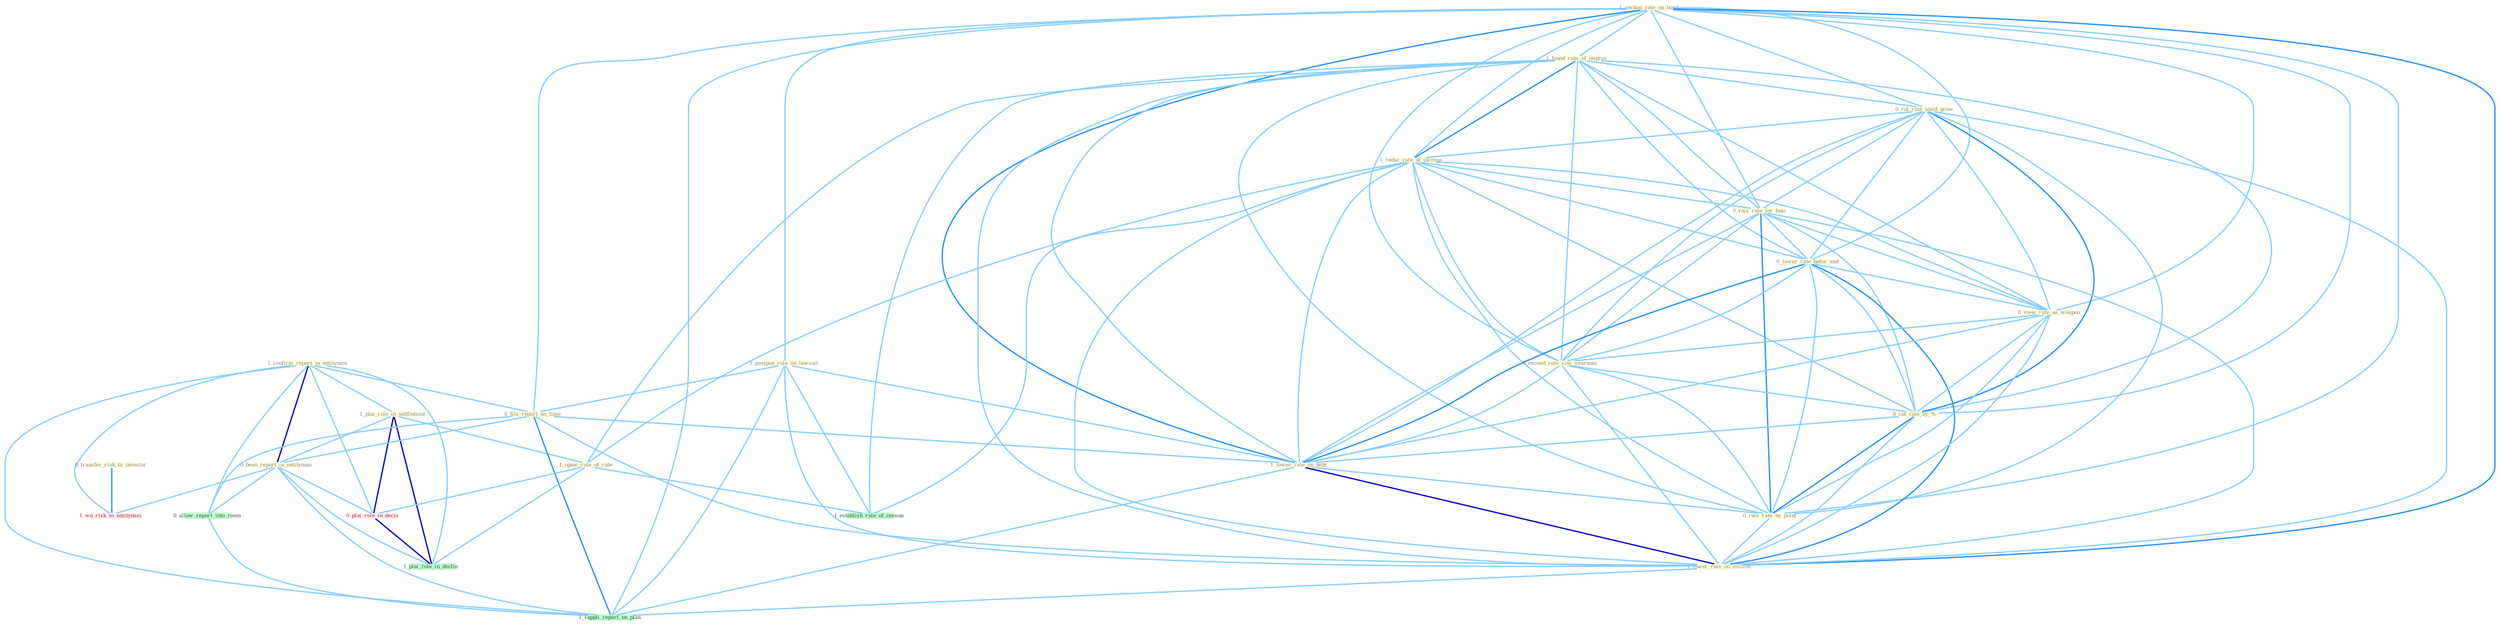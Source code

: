 Graph G{ 
    node
    [shape=polygon,style=filled,width=.5,height=.06,color="#BDFCC9",fixedsize=true,fontsize=4,
    fontcolor="#2f4f4f"];
    {node
    [color="#ffffe0", fontcolor="#8b7d6b"] "1_confirm_report_in_entitynam " "1_reckon_rate_on_bond " "1_plai_role_in_settlement " "1_found_rate_of_improv " "1_postpon_rule_on_lawsuit " "0_file_report_on_time " "0_cut_rate_amid_grow " "0_been_report_in_entitynam " "1_reduc_rate_of_increas " "0_rais_rate_for_busi " "0_lower_rate_befor_end " "0_view_rate_as_weapon " "1_ignor_role_of_rate " "0_transfer_risk_to_investor " "0_exceed_rate_sinc_yearnum " "0_cut_rate_by_% " "1_lower_rate_on_debt " "0_rais_rate_by_point " "1_lower_rate_on_million "}
{node [color="#fff0f5", fontcolor="#b22222"] "1_wa_risk_to_entitynam " "0_plai_role_in_decis "}
edge [color="#B0E2FF"];

	"1_confirm_report_in_entitynam " -- "1_plai_role_in_settlement " [w="1", color="#87cefa" ];
	"1_confirm_report_in_entitynam " -- "0_file_report_on_time " [w="1", color="#87cefa" ];
	"1_confirm_report_in_entitynam " -- "0_been_report_in_entitynam " [w="3", color="#0000cd" , len=0.6];
	"1_confirm_report_in_entitynam " -- "1_wa_risk_to_entitynam " [w="1", color="#87cefa" ];
	"1_confirm_report_in_entitynam " -- "0_plai_role_in_decis " [w="1", color="#87cefa" ];
	"1_confirm_report_in_entitynam " -- "1_plai_role_in_declin " [w="1", color="#87cefa" ];
	"1_confirm_report_in_entitynam " -- "0_allow_report_into_room " [w="1", color="#87cefa" ];
	"1_confirm_report_in_entitynam " -- "1_suppli_report_on_plan " [w="1", color="#87cefa" ];
	"1_reckon_rate_on_bond " -- "1_found_rate_of_improv " [w="1", color="#87cefa" ];
	"1_reckon_rate_on_bond " -- "1_postpon_rule_on_lawsuit " [w="1", color="#87cefa" ];
	"1_reckon_rate_on_bond " -- "0_file_report_on_time " [w="1", color="#87cefa" ];
	"1_reckon_rate_on_bond " -- "0_cut_rate_amid_grow " [w="1", color="#87cefa" ];
	"1_reckon_rate_on_bond " -- "1_reduc_rate_of_increas " [w="1", color="#87cefa" ];
	"1_reckon_rate_on_bond " -- "0_rais_rate_for_busi " [w="1", color="#87cefa" ];
	"1_reckon_rate_on_bond " -- "0_lower_rate_befor_end " [w="1", color="#87cefa" ];
	"1_reckon_rate_on_bond " -- "0_view_rate_as_weapon " [w="1", color="#87cefa" ];
	"1_reckon_rate_on_bond " -- "0_exceed_rate_sinc_yearnum " [w="1", color="#87cefa" ];
	"1_reckon_rate_on_bond " -- "0_cut_rate_by_% " [w="1", color="#87cefa" ];
	"1_reckon_rate_on_bond " -- "1_lower_rate_on_debt " [w="2", color="#1e90ff" , len=0.8];
	"1_reckon_rate_on_bond " -- "0_rais_rate_by_point " [w="1", color="#87cefa" ];
	"1_reckon_rate_on_bond " -- "1_lower_rate_on_million " [w="2", color="#1e90ff" , len=0.8];
	"1_reckon_rate_on_bond " -- "1_suppli_report_on_plan " [w="1", color="#87cefa" ];
	"1_plai_role_in_settlement " -- "0_been_report_in_entitynam " [w="1", color="#87cefa" ];
	"1_plai_role_in_settlement " -- "1_ignor_role_of_rate " [w="1", color="#87cefa" ];
	"1_plai_role_in_settlement " -- "0_plai_role_in_decis " [w="3", color="#0000cd" , len=0.6];
	"1_plai_role_in_settlement " -- "1_plai_role_in_declin " [w="3", color="#0000cd" , len=0.6];
	"1_found_rate_of_improv " -- "0_cut_rate_amid_grow " [w="1", color="#87cefa" ];
	"1_found_rate_of_improv " -- "1_reduc_rate_of_increas " [w="2", color="#1e90ff" , len=0.8];
	"1_found_rate_of_improv " -- "0_rais_rate_for_busi " [w="1", color="#87cefa" ];
	"1_found_rate_of_improv " -- "0_lower_rate_befor_end " [w="1", color="#87cefa" ];
	"1_found_rate_of_improv " -- "0_view_rate_as_weapon " [w="1", color="#87cefa" ];
	"1_found_rate_of_improv " -- "1_ignor_role_of_rate " [w="1", color="#87cefa" ];
	"1_found_rate_of_improv " -- "0_exceed_rate_sinc_yearnum " [w="1", color="#87cefa" ];
	"1_found_rate_of_improv " -- "0_cut_rate_by_% " [w="1", color="#87cefa" ];
	"1_found_rate_of_improv " -- "1_lower_rate_on_debt " [w="1", color="#87cefa" ];
	"1_found_rate_of_improv " -- "0_rais_rate_by_point " [w="1", color="#87cefa" ];
	"1_found_rate_of_improv " -- "1_lower_rate_on_million " [w="1", color="#87cefa" ];
	"1_found_rate_of_improv " -- "1_establish_rule_of_immun " [w="1", color="#87cefa" ];
	"1_postpon_rule_on_lawsuit " -- "0_file_report_on_time " [w="1", color="#87cefa" ];
	"1_postpon_rule_on_lawsuit " -- "1_lower_rate_on_debt " [w="1", color="#87cefa" ];
	"1_postpon_rule_on_lawsuit " -- "1_lower_rate_on_million " [w="1", color="#87cefa" ];
	"1_postpon_rule_on_lawsuit " -- "1_establish_rule_of_immun " [w="1", color="#87cefa" ];
	"1_postpon_rule_on_lawsuit " -- "1_suppli_report_on_plan " [w="1", color="#87cefa" ];
	"0_file_report_on_time " -- "0_been_report_in_entitynam " [w="1", color="#87cefa" ];
	"0_file_report_on_time " -- "1_lower_rate_on_debt " [w="1", color="#87cefa" ];
	"0_file_report_on_time " -- "1_lower_rate_on_million " [w="1", color="#87cefa" ];
	"0_file_report_on_time " -- "0_allow_report_into_room " [w="1", color="#87cefa" ];
	"0_file_report_on_time " -- "1_suppli_report_on_plan " [w="2", color="#1e90ff" , len=0.8];
	"0_cut_rate_amid_grow " -- "1_reduc_rate_of_increas " [w="1", color="#87cefa" ];
	"0_cut_rate_amid_grow " -- "0_rais_rate_for_busi " [w="1", color="#87cefa" ];
	"0_cut_rate_amid_grow " -- "0_lower_rate_befor_end " [w="1", color="#87cefa" ];
	"0_cut_rate_amid_grow " -- "0_view_rate_as_weapon " [w="1", color="#87cefa" ];
	"0_cut_rate_amid_grow " -- "0_exceed_rate_sinc_yearnum " [w="1", color="#87cefa" ];
	"0_cut_rate_amid_grow " -- "0_cut_rate_by_% " [w="2", color="#1e90ff" , len=0.8];
	"0_cut_rate_amid_grow " -- "1_lower_rate_on_debt " [w="1", color="#87cefa" ];
	"0_cut_rate_amid_grow " -- "0_rais_rate_by_point " [w="1", color="#87cefa" ];
	"0_cut_rate_amid_grow " -- "1_lower_rate_on_million " [w="1", color="#87cefa" ];
	"0_been_report_in_entitynam " -- "1_wa_risk_to_entitynam " [w="1", color="#87cefa" ];
	"0_been_report_in_entitynam " -- "0_plai_role_in_decis " [w="1", color="#87cefa" ];
	"0_been_report_in_entitynam " -- "1_plai_role_in_declin " [w="1", color="#87cefa" ];
	"0_been_report_in_entitynam " -- "0_allow_report_into_room " [w="1", color="#87cefa" ];
	"0_been_report_in_entitynam " -- "1_suppli_report_on_plan " [w="1", color="#87cefa" ];
	"1_reduc_rate_of_increas " -- "0_rais_rate_for_busi " [w="1", color="#87cefa" ];
	"1_reduc_rate_of_increas " -- "0_lower_rate_befor_end " [w="1", color="#87cefa" ];
	"1_reduc_rate_of_increas " -- "0_view_rate_as_weapon " [w="1", color="#87cefa" ];
	"1_reduc_rate_of_increas " -- "1_ignor_role_of_rate " [w="1", color="#87cefa" ];
	"1_reduc_rate_of_increas " -- "0_exceed_rate_sinc_yearnum " [w="1", color="#87cefa" ];
	"1_reduc_rate_of_increas " -- "0_cut_rate_by_% " [w="1", color="#87cefa" ];
	"1_reduc_rate_of_increas " -- "1_lower_rate_on_debt " [w="1", color="#87cefa" ];
	"1_reduc_rate_of_increas " -- "0_rais_rate_by_point " [w="1", color="#87cefa" ];
	"1_reduc_rate_of_increas " -- "1_lower_rate_on_million " [w="1", color="#87cefa" ];
	"1_reduc_rate_of_increas " -- "1_establish_rule_of_immun " [w="1", color="#87cefa" ];
	"0_rais_rate_for_busi " -- "0_lower_rate_befor_end " [w="1", color="#87cefa" ];
	"0_rais_rate_for_busi " -- "0_view_rate_as_weapon " [w="1", color="#87cefa" ];
	"0_rais_rate_for_busi " -- "0_exceed_rate_sinc_yearnum " [w="1", color="#87cefa" ];
	"0_rais_rate_for_busi " -- "0_cut_rate_by_% " [w="1", color="#87cefa" ];
	"0_rais_rate_for_busi " -- "1_lower_rate_on_debt " [w="1", color="#87cefa" ];
	"0_rais_rate_for_busi " -- "0_rais_rate_by_point " [w="2", color="#1e90ff" , len=0.8];
	"0_rais_rate_for_busi " -- "1_lower_rate_on_million " [w="1", color="#87cefa" ];
	"0_lower_rate_befor_end " -- "0_view_rate_as_weapon " [w="1", color="#87cefa" ];
	"0_lower_rate_befor_end " -- "0_exceed_rate_sinc_yearnum " [w="1", color="#87cefa" ];
	"0_lower_rate_befor_end " -- "0_cut_rate_by_% " [w="1", color="#87cefa" ];
	"0_lower_rate_befor_end " -- "1_lower_rate_on_debt " [w="2", color="#1e90ff" , len=0.8];
	"0_lower_rate_befor_end " -- "0_rais_rate_by_point " [w="1", color="#87cefa" ];
	"0_lower_rate_befor_end " -- "1_lower_rate_on_million " [w="2", color="#1e90ff" , len=0.8];
	"0_view_rate_as_weapon " -- "0_exceed_rate_sinc_yearnum " [w="1", color="#87cefa" ];
	"0_view_rate_as_weapon " -- "0_cut_rate_by_% " [w="1", color="#87cefa" ];
	"0_view_rate_as_weapon " -- "1_lower_rate_on_debt " [w="1", color="#87cefa" ];
	"0_view_rate_as_weapon " -- "0_rais_rate_by_point " [w="1", color="#87cefa" ];
	"0_view_rate_as_weapon " -- "1_lower_rate_on_million " [w="1", color="#87cefa" ];
	"1_ignor_role_of_rate " -- "0_plai_role_in_decis " [w="1", color="#87cefa" ];
	"1_ignor_role_of_rate " -- "1_establish_rule_of_immun " [w="1", color="#87cefa" ];
	"1_ignor_role_of_rate " -- "1_plai_role_in_declin " [w="1", color="#87cefa" ];
	"0_transfer_risk_to_investor " -- "1_wa_risk_to_entitynam " [w="2", color="#1e90ff" , len=0.8];
	"0_exceed_rate_sinc_yearnum " -- "0_cut_rate_by_% " [w="1", color="#87cefa" ];
	"0_exceed_rate_sinc_yearnum " -- "1_lower_rate_on_debt " [w="1", color="#87cefa" ];
	"0_exceed_rate_sinc_yearnum " -- "0_rais_rate_by_point " [w="1", color="#87cefa" ];
	"0_exceed_rate_sinc_yearnum " -- "1_lower_rate_on_million " [w="1", color="#87cefa" ];
	"0_cut_rate_by_% " -- "1_lower_rate_on_debt " [w="1", color="#87cefa" ];
	"0_cut_rate_by_% " -- "0_rais_rate_by_point " [w="2", color="#1e90ff" , len=0.8];
	"0_cut_rate_by_% " -- "1_lower_rate_on_million " [w="1", color="#87cefa" ];
	"1_lower_rate_on_debt " -- "0_rais_rate_by_point " [w="1", color="#87cefa" ];
	"1_lower_rate_on_debt " -- "1_lower_rate_on_million " [w="3", color="#0000cd" , len=0.6];
	"1_lower_rate_on_debt " -- "1_suppli_report_on_plan " [w="1", color="#87cefa" ];
	"0_rais_rate_by_point " -- "1_lower_rate_on_million " [w="1", color="#87cefa" ];
	"1_lower_rate_on_million " -- "1_suppli_report_on_plan " [w="1", color="#87cefa" ];
	"0_plai_role_in_decis " -- "1_plai_role_in_declin " [w="3", color="#0000cd" , len=0.6];
	"0_allow_report_into_room " -- "1_suppli_report_on_plan " [w="1", color="#87cefa" ];
}